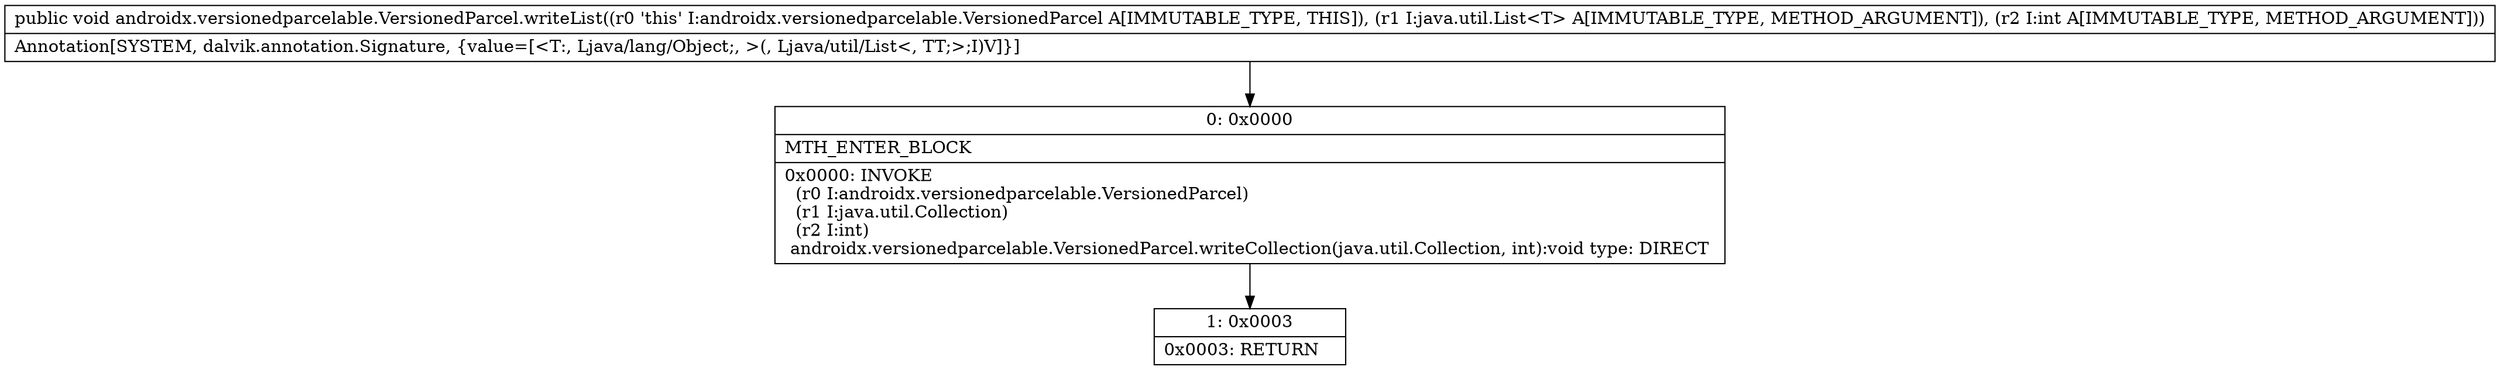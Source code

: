 digraph "CFG forandroidx.versionedparcelable.VersionedParcel.writeList(Ljava\/util\/List;I)V" {
Node_0 [shape=record,label="{0\:\ 0x0000|MTH_ENTER_BLOCK\l|0x0000: INVOKE  \l  (r0 I:androidx.versionedparcelable.VersionedParcel)\l  (r1 I:java.util.Collection)\l  (r2 I:int)\l androidx.versionedparcelable.VersionedParcel.writeCollection(java.util.Collection, int):void type: DIRECT \l}"];
Node_1 [shape=record,label="{1\:\ 0x0003|0x0003: RETURN   \l}"];
MethodNode[shape=record,label="{public void androidx.versionedparcelable.VersionedParcel.writeList((r0 'this' I:androidx.versionedparcelable.VersionedParcel A[IMMUTABLE_TYPE, THIS]), (r1 I:java.util.List\<T\> A[IMMUTABLE_TYPE, METHOD_ARGUMENT]), (r2 I:int A[IMMUTABLE_TYPE, METHOD_ARGUMENT]))  | Annotation[SYSTEM, dalvik.annotation.Signature, \{value=[\<T:, Ljava\/lang\/Object;, \>(, Ljava\/util\/List\<, TT;\>;I)V]\}]\l}"];
MethodNode -> Node_0;
Node_0 -> Node_1;
}

